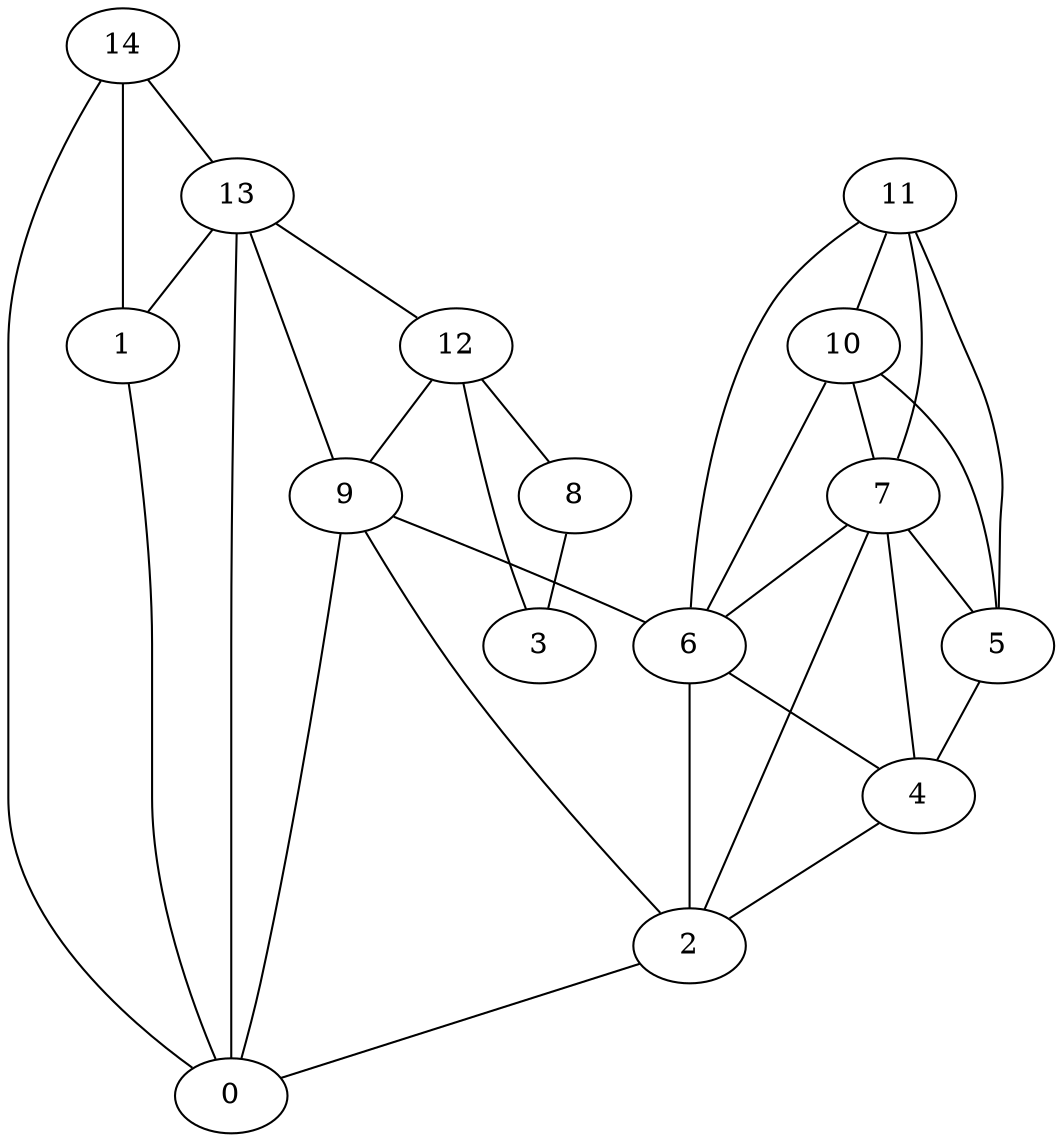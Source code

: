 digraph "sensornet-topology" {
label = "";
rankdir="BT";"0"->"1" [arrowhead = "both"] 
"0"->"2" [arrowhead = "both"] 
"0"->"9" [arrowhead = "both"] 
"0"->"13" [arrowhead = "both"] 
"0"->"14" [arrowhead = "both"] 
"1"->"13" [arrowhead = "both"] 
"1"->"14" [arrowhead = "both"] 
"2"->"4" [arrowhead = "both"] 
"2"->"6" [arrowhead = "both"] 
"2"->"7" [arrowhead = "both"] 
"2"->"9" [arrowhead = "both"] 
"3"->"8" [arrowhead = "both"] 
"3"->"12" [arrowhead = "both"] 
"4"->"5" [arrowhead = "both"] 
"4"->"6" [arrowhead = "both"] 
"4"->"7" [arrowhead = "both"] 
"5"->"7" [arrowhead = "both"] 
"5"->"10" [arrowhead = "both"] 
"5"->"11" [arrowhead = "both"] 
"6"->"7" [arrowhead = "both"] 
"6"->"9" [arrowhead = "both"] 
"6"->"10" [arrowhead = "both"] 
"6"->"11" [arrowhead = "both"] 
"7"->"10" [arrowhead = "both"] 
"7"->"11" [arrowhead = "both"] 
"8"->"12" [arrowhead = "both"] 
"9"->"12" [arrowhead = "both"] 
"9"->"13" [arrowhead = "both"] 
"10"->"11" [arrowhead = "both"] 
"12"->"13" [arrowhead = "both"] 
"13"->"14" [arrowhead = "both"] 
}